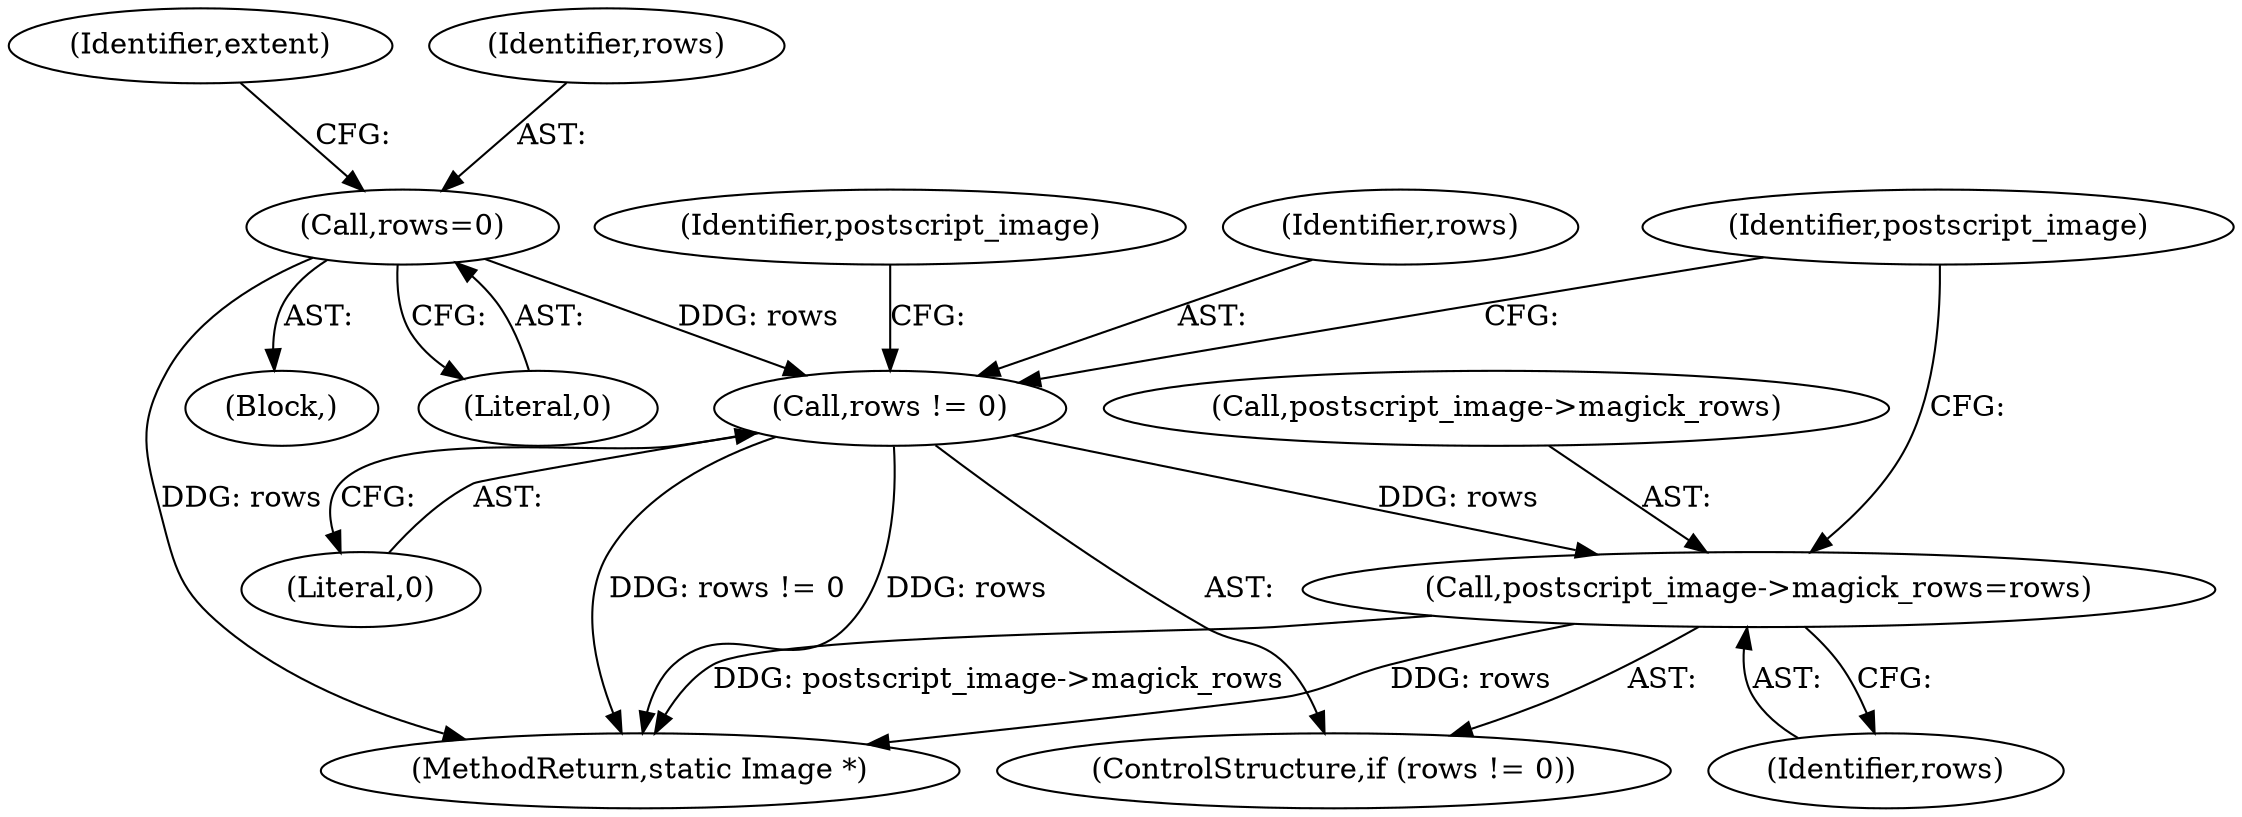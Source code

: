 digraph "0_ImageMagick6_35ccb468ee2dcbe8ce9cf1e2f1957acc27f54c34@pointer" {
"1002311" [label="(Call,postscript_image->magick_rows=rows)"];
"1002308" [label="(Call,rows != 0)"];
"1000648" [label="(Call,rows=0)"];
"1002313" [label="(Identifier,postscript_image)"];
"1002311" [label="(Call,postscript_image->magick_rows=rows)"];
"1002310" [label="(Literal,0)"];
"1002307" [label="(ControlStructure,if (rows != 0))"];
"1002312" [label="(Call,postscript_image->magick_rows)"];
"1002315" [label="(Identifier,rows)"];
"1002308" [label="(Call,rows != 0)"];
"1000648" [label="(Call,rows=0)"];
"1000121" [label="(Block,)"];
"1000652" [label="(Identifier,extent)"];
"1000650" [label="(Literal,0)"];
"1002309" [label="(Identifier,rows)"];
"1000649" [label="(Identifier,rows)"];
"1002380" [label="(MethodReturn,static Image *)"];
"1002318" [label="(Identifier,postscript_image)"];
"1002311" -> "1002307"  [label="AST: "];
"1002311" -> "1002315"  [label="CFG: "];
"1002312" -> "1002311"  [label="AST: "];
"1002315" -> "1002311"  [label="AST: "];
"1002318" -> "1002311"  [label="CFG: "];
"1002311" -> "1002380"  [label="DDG: rows"];
"1002311" -> "1002380"  [label="DDG: postscript_image->magick_rows"];
"1002308" -> "1002311"  [label="DDG: rows"];
"1002308" -> "1002307"  [label="AST: "];
"1002308" -> "1002310"  [label="CFG: "];
"1002309" -> "1002308"  [label="AST: "];
"1002310" -> "1002308"  [label="AST: "];
"1002313" -> "1002308"  [label="CFG: "];
"1002318" -> "1002308"  [label="CFG: "];
"1002308" -> "1002380"  [label="DDG: rows != 0"];
"1002308" -> "1002380"  [label="DDG: rows"];
"1000648" -> "1002308"  [label="DDG: rows"];
"1000648" -> "1000121"  [label="AST: "];
"1000648" -> "1000650"  [label="CFG: "];
"1000649" -> "1000648"  [label="AST: "];
"1000650" -> "1000648"  [label="AST: "];
"1000652" -> "1000648"  [label="CFG: "];
"1000648" -> "1002380"  [label="DDG: rows"];
}

